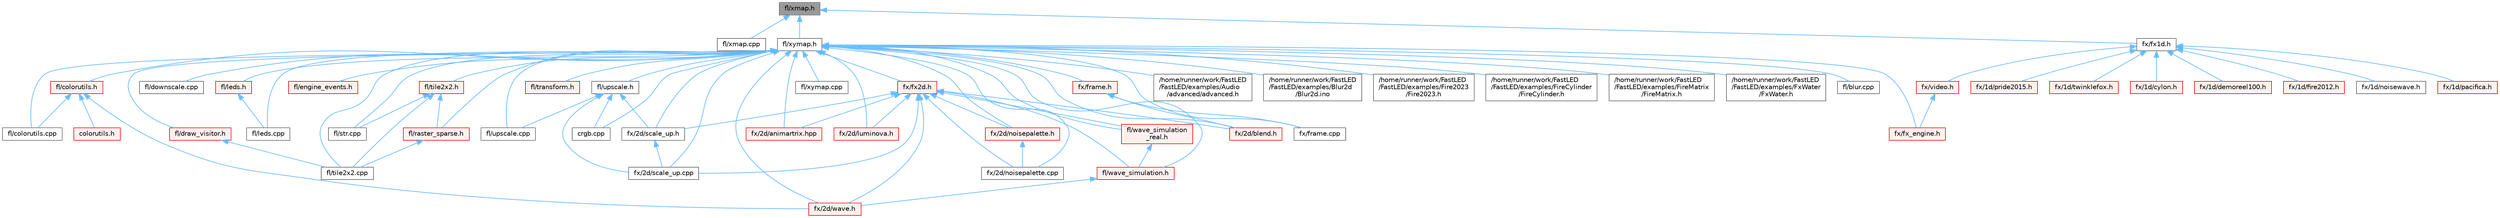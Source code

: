 digraph "fl/xmap.h"
{
 // INTERACTIVE_SVG=YES
 // LATEX_PDF_SIZE
  bgcolor="transparent";
  edge [fontname=Helvetica,fontsize=10,labelfontname=Helvetica,labelfontsize=10];
  node [fontname=Helvetica,fontsize=10,shape=box,height=0.2,width=0.4];
  Node1 [id="Node000001",label="fl/xmap.h",height=0.2,width=0.4,color="gray40", fillcolor="grey60", style="filled", fontcolor="black",tooltip=" "];
  Node1 -> Node2 [id="edge1_Node000001_Node000002",dir="back",color="steelblue1",style="solid",tooltip=" "];
  Node2 [id="Node000002",label="fl/xmap.cpp",height=0.2,width=0.4,color="grey40", fillcolor="white", style="filled",URL="$db/db8/xmap_8cpp.html",tooltip=" "];
  Node1 -> Node3 [id="edge2_Node000001_Node000003",dir="back",color="steelblue1",style="solid",tooltip=" "];
  Node3 [id="Node000003",label="fl/xymap.h",height=0.2,width=0.4,color="grey40", fillcolor="white", style="filled",URL="$da/d61/xymap_8h.html",tooltip=" "];
  Node3 -> Node4 [id="edge3_Node000003_Node000004",dir="back",color="steelblue1",style="solid",tooltip=" "];
  Node4 [id="Node000004",label="/home/runner/work/FastLED\l/FastLED/examples/Audio\l/advanced/advanced.h",height=0.2,width=0.4,color="grey40", fillcolor="white", style="filled",URL="$da/dc7/advanced_8h.html",tooltip=" "];
  Node3 -> Node5 [id="edge4_Node000003_Node000005",dir="back",color="steelblue1",style="solid",tooltip=" "];
  Node5 [id="Node000005",label="/home/runner/work/FastLED\l/FastLED/examples/Blur2d\l/Blur2d.ino",height=0.2,width=0.4,color="grey40", fillcolor="white", style="filled",URL="$df/d42/_blur2d_8ino.html",tooltip="Demonstrates 2D blur effects on LED matrix."];
  Node3 -> Node6 [id="edge5_Node000003_Node000006",dir="back",color="steelblue1",style="solid",tooltip=" "];
  Node6 [id="Node000006",label="/home/runner/work/FastLED\l/FastLED/examples/Fire2023\l/Fire2023.h",height=0.2,width=0.4,color="grey40", fillcolor="white", style="filled",URL="$de/d71/_fire2023_8h.html",tooltip=" "];
  Node3 -> Node7 [id="edge6_Node000003_Node000007",dir="back",color="steelblue1",style="solid",tooltip=" "];
  Node7 [id="Node000007",label="/home/runner/work/FastLED\l/FastLED/examples/FireCylinder\l/FireCylinder.h",height=0.2,width=0.4,color="grey40", fillcolor="white", style="filled",URL="$d8/dd0/_fire_cylinder_8h.html",tooltip=" "];
  Node3 -> Node8 [id="edge7_Node000003_Node000008",dir="back",color="steelblue1",style="solid",tooltip=" "];
  Node8 [id="Node000008",label="/home/runner/work/FastLED\l/FastLED/examples/FireMatrix\l/FireMatrix.h",height=0.2,width=0.4,color="grey40", fillcolor="white", style="filled",URL="$d5/d88/_fire_matrix_8h.html",tooltip=" "];
  Node3 -> Node9 [id="edge8_Node000003_Node000009",dir="back",color="steelblue1",style="solid",tooltip=" "];
  Node9 [id="Node000009",label="/home/runner/work/FastLED\l/FastLED/examples/FxWater\l/FxWater.h",height=0.2,width=0.4,color="grey40", fillcolor="white", style="filled",URL="$d8/da0/_fx_water_8h.html",tooltip=" "];
  Node3 -> Node10 [id="edge9_Node000003_Node000010",dir="back",color="steelblue1",style="solid",tooltip=" "];
  Node10 [id="Node000010",label="crgb.cpp",height=0.2,width=0.4,color="grey40", fillcolor="white", style="filled",URL="$d0/de3/crgb_8cpp.html",tooltip="Utility functions for the red, green, and blue (RGB) pixel struct."];
  Node3 -> Node11 [id="edge10_Node000003_Node000011",dir="back",color="steelblue1",style="solid",tooltip=" "];
  Node11 [id="Node000011",label="fl/blur.cpp",height=0.2,width=0.4,color="grey40", fillcolor="white", style="filled",URL="$de/dc8/blur_8cpp.html",tooltip=" "];
  Node3 -> Node12 [id="edge11_Node000003_Node000012",dir="back",color="steelblue1",style="solid",tooltip=" "];
  Node12 [id="Node000012",label="fl/colorutils.cpp",height=0.2,width=0.4,color="grey40", fillcolor="white", style="filled",URL="$da/d2d/colorutils_8cpp.html",tooltip="Misc utility functions for palettes, blending, and more."];
  Node3 -> Node13 [id="edge12_Node000003_Node000013",dir="back",color="steelblue1",style="solid",tooltip=" "];
  Node13 [id="Node000013",label="fl/colorutils.h",height=0.2,width=0.4,color="red", fillcolor="#FFF0F0", style="filled",URL="$d7/df9/fl_2colorutils_8h.html",tooltip="Utility functions for color fill, palettes, blending, and more."];
  Node13 -> Node14 [id="edge13_Node000013_Node000014",dir="back",color="steelblue1",style="solid",tooltip=" "];
  Node14 [id="Node000014",label="colorutils.h",height=0.2,width=0.4,color="red", fillcolor="#FFF0F0", style="filled",URL="$d1/dfb/colorutils_8h.html",tooltip=" "];
  Node13 -> Node12 [id="edge14_Node000013_Node000012",dir="back",color="steelblue1",style="solid",tooltip=" "];
  Node13 -> Node155 [id="edge15_Node000013_Node000155",dir="back",color="steelblue1",style="solid",tooltip=" "];
  Node155 [id="Node000155",label="fx/2d/wave.h",height=0.2,width=0.4,color="red", fillcolor="#FFF0F0", style="filled",URL="$de/de9/src_2fx_22d_2wave_8h.html",tooltip=" "];
  Node3 -> Node171 [id="edge16_Node000003_Node000171",dir="back",color="steelblue1",style="solid",tooltip=" "];
  Node171 [id="Node000171",label="fl/downscale.cpp",height=0.2,width=0.4,color="grey40", fillcolor="white", style="filled",URL="$d8/df9/downscale_8cpp.html",tooltip=" "];
  Node3 -> Node167 [id="edge17_Node000003_Node000167",dir="back",color="steelblue1",style="solid",tooltip=" "];
  Node167 [id="Node000167",label="fl/draw_visitor.h",height=0.2,width=0.4,color="red", fillcolor="#FFF0F0", style="filled",URL="$d0/d4f/draw__visitor_8h.html",tooltip=" "];
  Node167 -> Node169 [id="edge18_Node000167_Node000169",dir="back",color="steelblue1",style="solid",tooltip=" "];
  Node169 [id="Node000169",label="fl/tile2x2.cpp",height=0.2,width=0.4,color="grey40", fillcolor="white", style="filled",URL="$db/d15/tile2x2_8cpp.html",tooltip=" "];
  Node3 -> Node172 [id="edge19_Node000003_Node000172",dir="back",color="steelblue1",style="solid",tooltip=" "];
  Node172 [id="Node000172",label="fl/engine_events.h",height=0.2,width=0.4,color="red", fillcolor="#FFF0F0", style="filled",URL="$db/dc0/engine__events_8h.html",tooltip=" "];
  Node3 -> Node184 [id="edge20_Node000003_Node000184",dir="back",color="steelblue1",style="solid",tooltip=" "];
  Node184 [id="Node000184",label="fl/leds.cpp",height=0.2,width=0.4,color="grey40", fillcolor="white", style="filled",URL="$d6/d78/leds_8cpp.html",tooltip=" "];
  Node3 -> Node185 [id="edge21_Node000003_Node000185",dir="back",color="steelblue1",style="solid",tooltip=" "];
  Node185 [id="Node000185",label="fl/leds.h",height=0.2,width=0.4,color="red", fillcolor="#FFF0F0", style="filled",URL="$da/d78/leds_8h.html",tooltip=" "];
  Node185 -> Node184 [id="edge22_Node000185_Node000184",dir="back",color="steelblue1",style="solid",tooltip=" "];
  Node3 -> Node194 [id="edge23_Node000003_Node000194",dir="back",color="steelblue1",style="solid",tooltip=" "];
  Node194 [id="Node000194",label="fl/raster_sparse.h",height=0.2,width=0.4,color="red", fillcolor="#FFF0F0", style="filled",URL="$d4/df9/raster__sparse_8h.html",tooltip=" "];
  Node194 -> Node169 [id="edge24_Node000194_Node000169",dir="back",color="steelblue1",style="solid",tooltip=" "];
  Node3 -> Node197 [id="edge25_Node000003_Node000197",dir="back",color="steelblue1",style="solid",tooltip=" "];
  Node197 [id="Node000197",label="fl/str.cpp",height=0.2,width=0.4,color="grey40", fillcolor="white", style="filled",URL="$d1/d1f/str_8cpp.html",tooltip=" "];
  Node3 -> Node169 [id="edge26_Node000003_Node000169",dir="back",color="steelblue1",style="solid",tooltip=" "];
  Node3 -> Node198 [id="edge27_Node000003_Node000198",dir="back",color="steelblue1",style="solid",tooltip=" "];
  Node198 [id="Node000198",label="fl/tile2x2.h",height=0.2,width=0.4,color="red", fillcolor="#FFF0F0", style="filled",URL="$d2/db4/tile2x2_8h.html",tooltip=" "];
  Node198 -> Node194 [id="edge28_Node000198_Node000194",dir="back",color="steelblue1",style="solid",tooltip=" "];
  Node198 -> Node197 [id="edge29_Node000198_Node000197",dir="back",color="steelblue1",style="solid",tooltip=" "];
  Node198 -> Node169 [id="edge30_Node000198_Node000169",dir="back",color="steelblue1",style="solid",tooltip=" "];
  Node3 -> Node205 [id="edge31_Node000003_Node000205",dir="back",color="steelblue1",style="solid",tooltip=" "];
  Node205 [id="Node000205",label="fl/transform.h",height=0.2,width=0.4,color="red", fillcolor="#FFF0F0", style="filled",URL="$d2/d80/transform_8h.html",tooltip=" "];
  Node3 -> Node207 [id="edge32_Node000003_Node000207",dir="back",color="steelblue1",style="solid",tooltip=" "];
  Node207 [id="Node000207",label="fl/upscale.cpp",height=0.2,width=0.4,color="grey40", fillcolor="white", style="filled",URL="$d0/d4f/upscale_8cpp.html",tooltip=" "];
  Node3 -> Node208 [id="edge33_Node000003_Node000208",dir="back",color="steelblue1",style="solid",tooltip=" "];
  Node208 [id="Node000208",label="fl/upscale.h",height=0.2,width=0.4,color="grey40", fillcolor="white", style="filled",URL="$d6/d0c/upscale_8h.html",tooltip=" "];
  Node208 -> Node10 [id="edge34_Node000208_Node000010",dir="back",color="steelblue1",style="solid",tooltip=" "];
  Node208 -> Node207 [id="edge35_Node000208_Node000207",dir="back",color="steelblue1",style="solid",tooltip=" "];
  Node208 -> Node139 [id="edge36_Node000208_Node000139",dir="back",color="steelblue1",style="solid",tooltip=" "];
  Node139 [id="Node000139",label="fx/2d/scale_up.cpp",height=0.2,width=0.4,color="grey40", fillcolor="white", style="filled",URL="$dc/d8c/scale__up_8cpp.html",tooltip=" "];
  Node208 -> Node209 [id="edge37_Node000208_Node000209",dir="back",color="steelblue1",style="solid",tooltip=" "];
  Node209 [id="Node000209",label="fx/2d/scale_up.h",height=0.2,width=0.4,color="grey40", fillcolor="white", style="filled",URL="$d2/d74/scale__up_8h.html",tooltip="Expands a grid using bilinear interpolation and scaling up."];
  Node209 -> Node139 [id="edge38_Node000209_Node000139",dir="back",color="steelblue1",style="solid",tooltip=" "];
  Node3 -> Node210 [id="edge39_Node000003_Node000210",dir="back",color="steelblue1",style="solid",tooltip=" "];
  Node210 [id="Node000210",label="fl/wave_simulation.h",height=0.2,width=0.4,color="red", fillcolor="#FFF0F0", style="filled",URL="$dc/d36/wave__simulation_8h.html",tooltip=" "];
  Node210 -> Node155 [id="edge40_Node000210_Node000155",dir="back",color="steelblue1",style="solid",tooltip=" "];
  Node3 -> Node212 [id="edge41_Node000003_Node000212",dir="back",color="steelblue1",style="solid",tooltip=" "];
  Node212 [id="Node000212",label="fl/wave_simulation\l_real.h",height=0.2,width=0.4,color="red", fillcolor="#FFF0F0", style="filled",URL="$dd/d8e/wave__simulation__real_8h.html",tooltip=" "];
  Node212 -> Node210 [id="edge42_Node000212_Node000210",dir="back",color="steelblue1",style="solid",tooltip=" "];
  Node3 -> Node214 [id="edge43_Node000003_Node000214",dir="back",color="steelblue1",style="solid",tooltip=" "];
  Node214 [id="Node000214",label="fl/xymap.cpp",height=0.2,width=0.4,color="grey40", fillcolor="white", style="filled",URL="$d7/d09/xymap_8cpp.html",tooltip=" "];
  Node3 -> Node152 [id="edge44_Node000003_Node000152",dir="back",color="steelblue1",style="solid",tooltip=" "];
  Node152 [id="Node000152",label="fx/2d/animartrix.hpp",height=0.2,width=0.4,color="red", fillcolor="#FFF0F0", style="filled",URL="$d3/dc3/animartrix_8hpp.html",tooltip=" "];
  Node3 -> Node215 [id="edge45_Node000003_Node000215",dir="back",color="steelblue1",style="solid",tooltip=" "];
  Node215 [id="Node000215",label="fx/2d/blend.h",height=0.2,width=0.4,color="red", fillcolor="#FFF0F0", style="filled",URL="$d8/d4e/blend_8h.html",tooltip=" "];
  Node3 -> Node134 [id="edge46_Node000003_Node000134",dir="back",color="steelblue1",style="solid",tooltip=" "];
  Node134 [id="Node000134",label="fx/2d/luminova.h",height=0.2,width=0.4,color="red", fillcolor="#FFF0F0", style="filled",URL="$d4/dd9/src_2fx_22d_2luminova_8h.html",tooltip=" "];
  Node3 -> Node136 [id="edge47_Node000003_Node000136",dir="back",color="steelblue1",style="solid",tooltip=" "];
  Node136 [id="Node000136",label="fx/2d/noisepalette.cpp",height=0.2,width=0.4,color="grey40", fillcolor="white", style="filled",URL="$d6/d66/noisepalette_8cpp.html",tooltip=" "];
  Node3 -> Node137 [id="edge48_Node000003_Node000137",dir="back",color="steelblue1",style="solid",tooltip=" "];
  Node137 [id="Node000137",label="fx/2d/noisepalette.h",height=0.2,width=0.4,color="red", fillcolor="#FFF0F0", style="filled",URL="$d6/dc7/noisepalette_8h.html",tooltip="Demonstrates how to mix noise generation with color palettes on a 2D LED matrix."];
  Node137 -> Node136 [id="edge49_Node000137_Node000136",dir="back",color="steelblue1",style="solid",tooltip=" "];
  Node3 -> Node139 [id="edge50_Node000003_Node000139",dir="back",color="steelblue1",style="solid",tooltip=" "];
  Node3 -> Node209 [id="edge51_Node000003_Node000209",dir="back",color="steelblue1",style="solid",tooltip=" "];
  Node3 -> Node155 [id="edge52_Node000003_Node000155",dir="back",color="steelblue1",style="solid",tooltip=" "];
  Node3 -> Node216 [id="edge53_Node000003_Node000216",dir="back",color="steelblue1",style="solid",tooltip=" "];
  Node216 [id="Node000216",label="fx/frame.cpp",height=0.2,width=0.4,color="grey40", fillcolor="white", style="filled",URL="$da/d14/frame_8cpp.html",tooltip=" "];
  Node3 -> Node217 [id="edge54_Node000003_Node000217",dir="back",color="steelblue1",style="solid",tooltip=" "];
  Node217 [id="Node000217",label="fx/frame.h",height=0.2,width=0.4,color="red", fillcolor="#FFF0F0", style="filled",URL="$df/d7d/frame_8h.html",tooltip=" "];
  Node217 -> Node215 [id="edge55_Node000217_Node000215",dir="back",color="steelblue1",style="solid",tooltip=" "];
  Node217 -> Node216 [id="edge56_Node000217_Node000216",dir="back",color="steelblue1",style="solid",tooltip=" "];
  Node3 -> Node228 [id="edge57_Node000003_Node000228",dir="back",color="steelblue1",style="solid",tooltip=" "];
  Node228 [id="Node000228",label="fx/fx2d.h",height=0.2,width=0.4,color="red", fillcolor="#FFF0F0", style="filled",URL="$d9/d43/fx2d_8h.html",tooltip=" "];
  Node228 -> Node210 [id="edge58_Node000228_Node000210",dir="back",color="steelblue1",style="solid",tooltip=" "];
  Node228 -> Node212 [id="edge59_Node000228_Node000212",dir="back",color="steelblue1",style="solid",tooltip=" "];
  Node228 -> Node152 [id="edge60_Node000228_Node000152",dir="back",color="steelblue1",style="solid",tooltip=" "];
  Node228 -> Node215 [id="edge61_Node000228_Node000215",dir="back",color="steelblue1",style="solid",tooltip=" "];
  Node228 -> Node134 [id="edge62_Node000228_Node000134",dir="back",color="steelblue1",style="solid",tooltip=" "];
  Node228 -> Node136 [id="edge63_Node000228_Node000136",dir="back",color="steelblue1",style="solid",tooltip=" "];
  Node228 -> Node137 [id="edge64_Node000228_Node000137",dir="back",color="steelblue1",style="solid",tooltip=" "];
  Node228 -> Node139 [id="edge65_Node000228_Node000139",dir="back",color="steelblue1",style="solid",tooltip=" "];
  Node228 -> Node209 [id="edge66_Node000228_Node000209",dir="back",color="steelblue1",style="solid",tooltip=" "];
  Node228 -> Node155 [id="edge67_Node000228_Node000155",dir="back",color="steelblue1",style="solid",tooltip=" "];
  Node3 -> Node179 [id="edge68_Node000003_Node000179",dir="back",color="steelblue1",style="solid",tooltip=" "];
  Node179 [id="Node000179",label="fx/fx_engine.h",height=0.2,width=0.4,color="red", fillcolor="#FFF0F0", style="filled",URL="$d9/d3c/fx__engine_8h.html",tooltip=" "];
  Node1 -> Node229 [id="edge69_Node000001_Node000229",dir="back",color="steelblue1",style="solid",tooltip=" "];
  Node229 [id="Node000229",label="fx/fx1d.h",height=0.2,width=0.4,color="grey40", fillcolor="white", style="filled",URL="$da/d81/fx1d_8h.html",tooltip=" "];
  Node229 -> Node127 [id="edge70_Node000229_Node000127",dir="back",color="steelblue1",style="solid",tooltip=" "];
  Node127 [id="Node000127",label="fx/1d/cylon.h",height=0.2,width=0.4,color="red", fillcolor="#FFF0F0", style="filled",URL="$db/d31/cylon_8h.html",tooltip=" "];
  Node229 -> Node128 [id="edge71_Node000229_Node000128",dir="back",color="steelblue1",style="solid",tooltip=" "];
  Node128 [id="Node000128",label="fx/1d/demoreel100.h",height=0.2,width=0.4,color="red", fillcolor="#FFF0F0", style="filled",URL="$d4/dc0/demoreel100_8h.html",tooltip=" "];
  Node229 -> Node129 [id="edge72_Node000229_Node000129",dir="back",color="steelblue1",style="solid",tooltip=" "];
  Node129 [id="Node000129",label="fx/1d/fire2012.h",height=0.2,width=0.4,color="red", fillcolor="#FFF0F0", style="filled",URL="$d5/dcb/fire2012_8h.html",tooltip=" "];
  Node229 -> Node130 [id="edge73_Node000229_Node000130",dir="back",color="steelblue1",style="solid",tooltip=" "];
  Node130 [id="Node000130",label="fx/1d/noisewave.h",height=0.2,width=0.4,color="grey40", fillcolor="white", style="filled",URL="$d9/d2c/noisewave_8h.html",tooltip=" "];
  Node229 -> Node131 [id="edge74_Node000229_Node000131",dir="back",color="steelblue1",style="solid",tooltip=" "];
  Node131 [id="Node000131",label="fx/1d/pacifica.h",height=0.2,width=0.4,color="red", fillcolor="#FFF0F0", style="filled",URL="$dc/d70/pacifica_8h.html",tooltip=" "];
  Node229 -> Node132 [id="edge75_Node000229_Node000132",dir="back",color="steelblue1",style="solid",tooltip=" "];
  Node132 [id="Node000132",label="fx/1d/pride2015.h",height=0.2,width=0.4,color="red", fillcolor="#FFF0F0", style="filled",URL="$d7/dc4/pride2015_8h.html",tooltip=" "];
  Node229 -> Node133 [id="edge76_Node000229_Node000133",dir="back",color="steelblue1",style="solid",tooltip=" "];
  Node133 [id="Node000133",label="fx/1d/twinklefox.h",height=0.2,width=0.4,color="red", fillcolor="#FFF0F0", style="filled",URL="$d1/df6/twinklefox_8h.html",tooltip=" "];
  Node229 -> Node230 [id="edge77_Node000229_Node000230",dir="back",color="steelblue1",style="solid",tooltip=" "];
  Node230 [id="Node000230",label="fx/video.h",height=0.2,width=0.4,color="red", fillcolor="#FFF0F0", style="filled",URL="$dd/d78/video_8h.html",tooltip=" "];
  Node230 -> Node179 [id="edge78_Node000230_Node000179",dir="back",color="steelblue1",style="solid",tooltip=" "];
}
